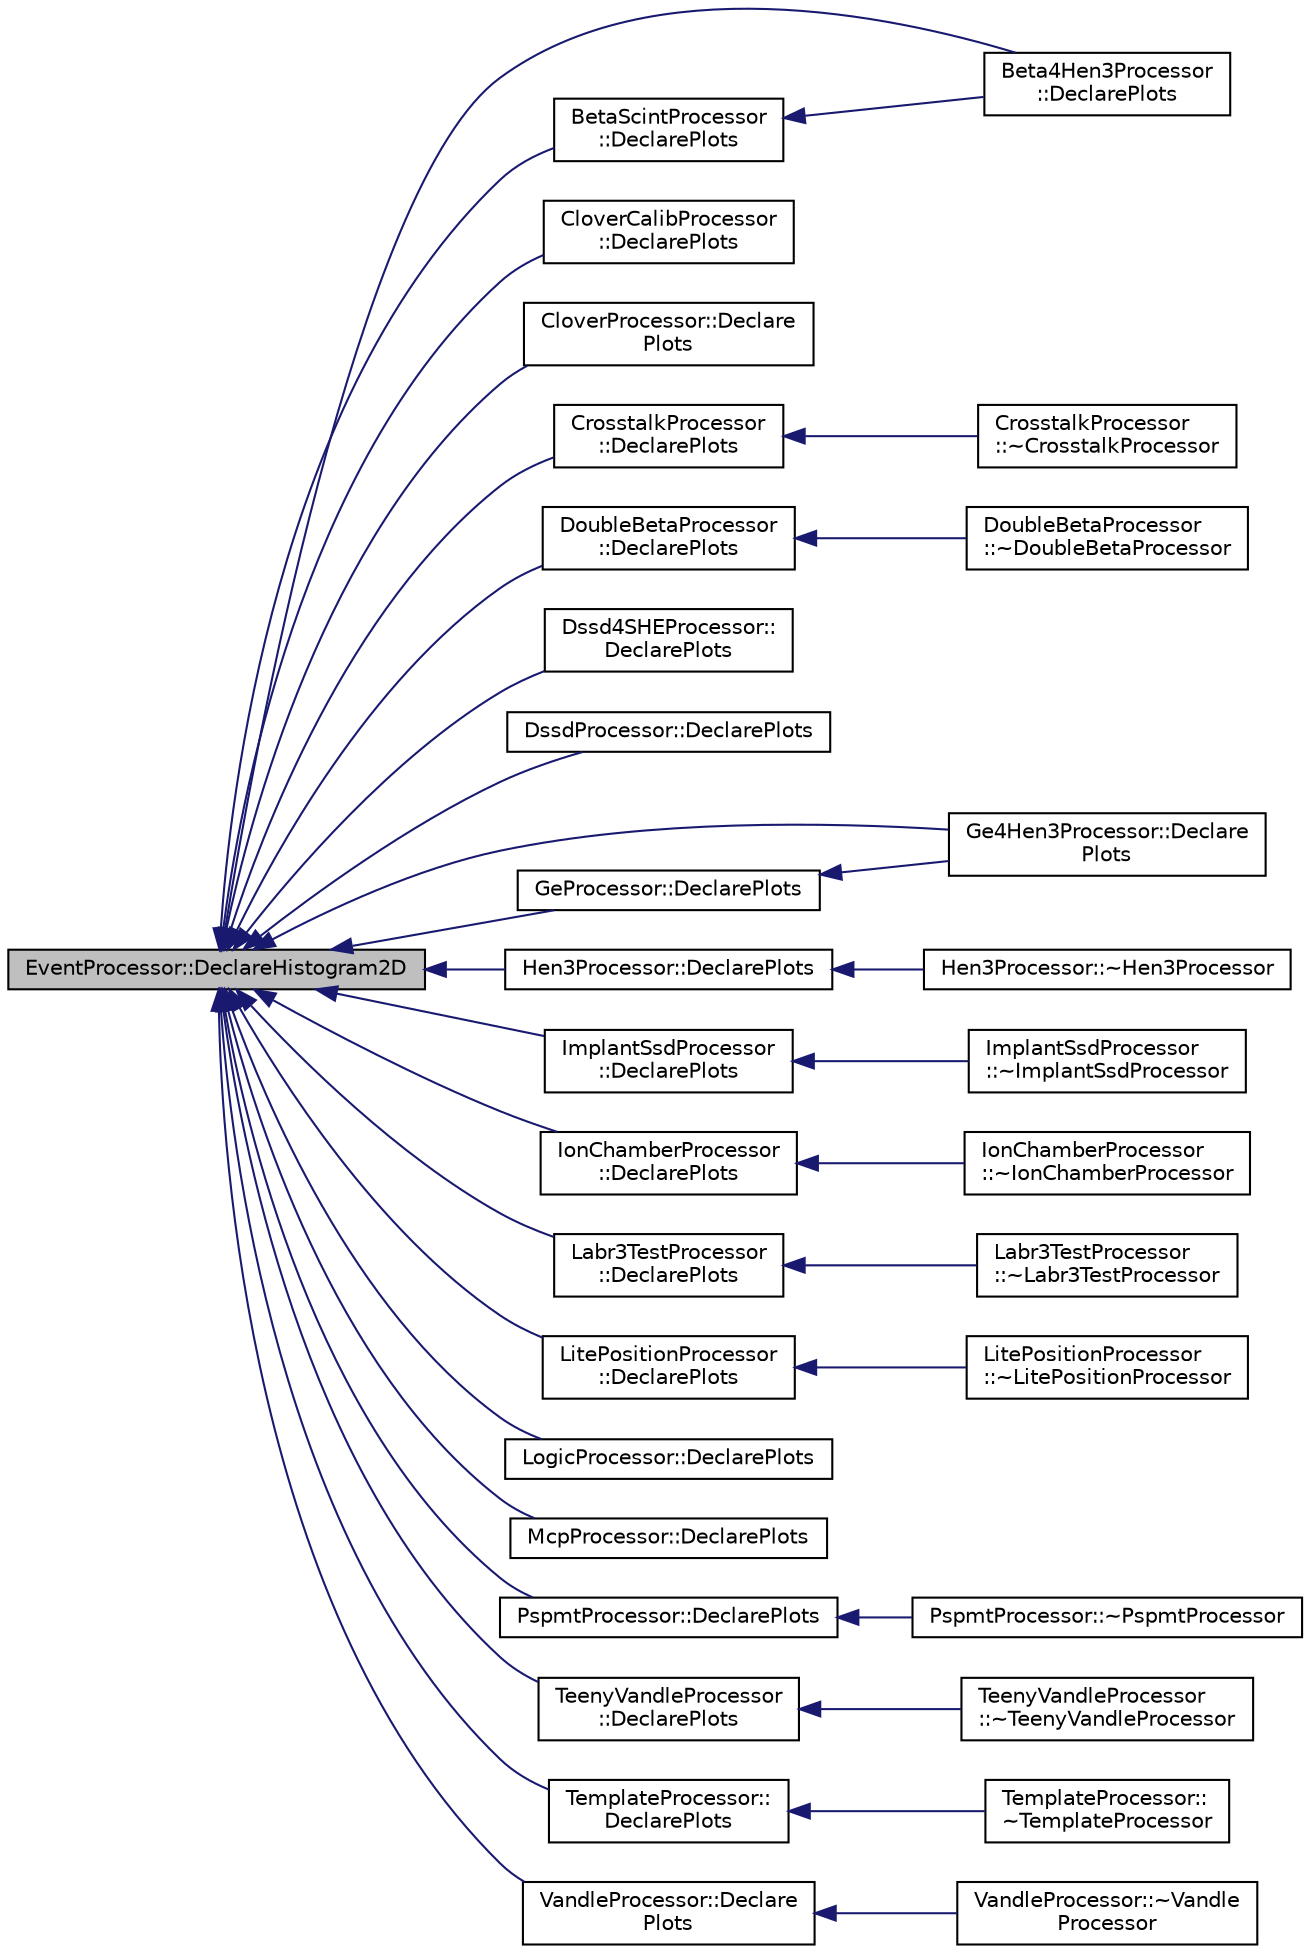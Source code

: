 digraph "EventProcessor::DeclareHistogram2D"
{
  edge [fontname="Helvetica",fontsize="10",labelfontname="Helvetica",labelfontsize="10"];
  node [fontname="Helvetica",fontsize="10",shape=record];
  rankdir="LR";
  Node1 [label="EventProcessor::DeclareHistogram2D",height=0.2,width=0.4,color="black", fillcolor="grey75", style="filled", fontcolor="black"];
  Node1 -> Node2 [dir="back",color="midnightblue",fontsize="10",style="solid",fontname="Helvetica"];
  Node2 [label="Beta4Hen3Processor\l::DeclarePlots",height=0.2,width=0.4,color="black", fillcolor="white", style="filled",URL="$db/d92/class_beta4_hen3_processor.html#a113815033762b9388796cdf850b85ce7"];
  Node1 -> Node3 [dir="back",color="midnightblue",fontsize="10",style="solid",fontname="Helvetica"];
  Node3 [label="BetaScintProcessor\l::DeclarePlots",height=0.2,width=0.4,color="black", fillcolor="white", style="filled",URL="$d4/de4/class_beta_scint_processor.html#a906c4fa539c4200a7cc4a143a01c8de5"];
  Node3 -> Node2 [dir="back",color="midnightblue",fontsize="10",style="solid",fontname="Helvetica"];
  Node1 -> Node4 [dir="back",color="midnightblue",fontsize="10",style="solid",fontname="Helvetica"];
  Node4 [label="CloverCalibProcessor\l::DeclarePlots",height=0.2,width=0.4,color="black", fillcolor="white", style="filled",URL="$db/d4e/class_clover_calib_processor.html#a1146803513792bfb64aa664d0258cee4"];
  Node1 -> Node5 [dir="back",color="midnightblue",fontsize="10",style="solid",fontname="Helvetica"];
  Node5 [label="CloverProcessor::Declare\lPlots",height=0.2,width=0.4,color="black", fillcolor="white", style="filled",URL="$d5/d01/class_clover_processor.html#a241e49aeddae9b8bcb5be9e7192d81a7"];
  Node1 -> Node6 [dir="back",color="midnightblue",fontsize="10",style="solid",fontname="Helvetica"];
  Node6 [label="CrosstalkProcessor\l::DeclarePlots",height=0.2,width=0.4,color="black", fillcolor="white", style="filled",URL="$de/d3c/class_crosstalk_processor.html#a0b3f4f255e3d793dc178d5d5a8fb6bb9"];
  Node6 -> Node7 [dir="back",color="midnightblue",fontsize="10",style="solid",fontname="Helvetica"];
  Node7 [label="CrosstalkProcessor\l::~CrosstalkProcessor",height=0.2,width=0.4,color="black", fillcolor="white", style="filled",URL="$de/d3c/class_crosstalk_processor.html#a974ad94596916e6d24e863dcbec1058c"];
  Node1 -> Node8 [dir="back",color="midnightblue",fontsize="10",style="solid",fontname="Helvetica"];
  Node8 [label="DoubleBetaProcessor\l::DeclarePlots",height=0.2,width=0.4,color="black", fillcolor="white", style="filled",URL="$de/d4f/class_double_beta_processor.html#a0b75e14f81a11f8a00b64e54e277ed3e"];
  Node8 -> Node9 [dir="back",color="midnightblue",fontsize="10",style="solid",fontname="Helvetica"];
  Node9 [label="DoubleBetaProcessor\l::~DoubleBetaProcessor",height=0.2,width=0.4,color="black", fillcolor="white", style="filled",URL="$de/d4f/class_double_beta_processor.html#a0cdcf5970bbc0f7539d23978f3b83242"];
  Node1 -> Node10 [dir="back",color="midnightblue",fontsize="10",style="solid",fontname="Helvetica"];
  Node10 [label="Dssd4SHEProcessor::\lDeclarePlots",height=0.2,width=0.4,color="black", fillcolor="white", style="filled",URL="$db/da8/class_dssd4_s_h_e_processor.html#a9da412065cc7d5d352afddbc5adfb99d"];
  Node1 -> Node11 [dir="back",color="midnightblue",fontsize="10",style="solid",fontname="Helvetica"];
  Node11 [label="DssdProcessor::DeclarePlots",height=0.2,width=0.4,color="black", fillcolor="white", style="filled",URL="$d4/d67/class_dssd_processor.html#a22d452c173f0e5136f384f5d236608fb"];
  Node1 -> Node12 [dir="back",color="midnightblue",fontsize="10",style="solid",fontname="Helvetica"];
  Node12 [label="Ge4Hen3Processor::Declare\lPlots",height=0.2,width=0.4,color="black", fillcolor="white", style="filled",URL="$d5/df2/class_ge4_hen3_processor.html#a918c80547f182063df5070f2616457ef"];
  Node1 -> Node13 [dir="back",color="midnightblue",fontsize="10",style="solid",fontname="Helvetica"];
  Node13 [label="GeProcessor::DeclarePlots",height=0.2,width=0.4,color="black", fillcolor="white", style="filled",URL="$d2/d54/class_ge_processor.html#a34a3e914ec6735a70ee2898fcd726747",tooltip="Declare the plots for the processor. "];
  Node13 -> Node12 [dir="back",color="midnightblue",fontsize="10",style="solid",fontname="Helvetica"];
  Node1 -> Node14 [dir="back",color="midnightblue",fontsize="10",style="solid",fontname="Helvetica"];
  Node14 [label="Hen3Processor::DeclarePlots",height=0.2,width=0.4,color="black", fillcolor="white", style="filled",URL="$d6/d4e/class_hen3_processor.html#a5cf9c74ceb94a1989db9330ec33c1eae"];
  Node14 -> Node15 [dir="back",color="midnightblue",fontsize="10",style="solid",fontname="Helvetica"];
  Node15 [label="Hen3Processor::~Hen3Processor",height=0.2,width=0.4,color="black", fillcolor="white", style="filled",URL="$d6/d4e/class_hen3_processor.html#a8ed35806e6801f6c8f1eb402525e2834"];
  Node1 -> Node16 [dir="back",color="midnightblue",fontsize="10",style="solid",fontname="Helvetica"];
  Node16 [label="ImplantSsdProcessor\l::DeclarePlots",height=0.2,width=0.4,color="black", fillcolor="white", style="filled",URL="$df/df5/class_implant_ssd_processor.html#a0be1ce2d426608abbbdb8b3c68a505c1"];
  Node16 -> Node17 [dir="back",color="midnightblue",fontsize="10",style="solid",fontname="Helvetica"];
  Node17 [label="ImplantSsdProcessor\l::~ImplantSsdProcessor",height=0.2,width=0.4,color="black", fillcolor="white", style="filled",URL="$df/df5/class_implant_ssd_processor.html#a057e44029967a209fc626811e2ba4412"];
  Node1 -> Node18 [dir="back",color="midnightblue",fontsize="10",style="solid",fontname="Helvetica"];
  Node18 [label="IonChamberProcessor\l::DeclarePlots",height=0.2,width=0.4,color="black", fillcolor="white", style="filled",URL="$dd/df2/class_ion_chamber_processor.html#a0abe10984f9968577af6a834aaddf7af"];
  Node18 -> Node19 [dir="back",color="midnightblue",fontsize="10",style="solid",fontname="Helvetica"];
  Node19 [label="IonChamberProcessor\l::~IonChamberProcessor",height=0.2,width=0.4,color="black", fillcolor="white", style="filled",URL="$dd/df2/class_ion_chamber_processor.html#a04e1204b8f8efd09dac743a82b1d4312"];
  Node1 -> Node20 [dir="back",color="midnightblue",fontsize="10",style="solid",fontname="Helvetica"];
  Node20 [label="Labr3TestProcessor\l::DeclarePlots",height=0.2,width=0.4,color="black", fillcolor="white", style="filled",URL="$dd/d2c/class_labr3_test_processor.html#a00b2431718d6e91598cb35bdd7023638"];
  Node20 -> Node21 [dir="back",color="midnightblue",fontsize="10",style="solid",fontname="Helvetica"];
  Node21 [label="Labr3TestProcessor\l::~Labr3TestProcessor",height=0.2,width=0.4,color="black", fillcolor="white", style="filled",URL="$dd/d2c/class_labr3_test_processor.html#a38f5f24725e52971220a4beef3bfc232"];
  Node1 -> Node22 [dir="back",color="midnightblue",fontsize="10",style="solid",fontname="Helvetica"];
  Node22 [label="LitePositionProcessor\l::DeclarePlots",height=0.2,width=0.4,color="black", fillcolor="white", style="filled",URL="$d3/dab/class_lite_position_processor.html#a539c3f2cf56c3b9615128392b1e5b0c0"];
  Node22 -> Node23 [dir="back",color="midnightblue",fontsize="10",style="solid",fontname="Helvetica"];
  Node23 [label="LitePositionProcessor\l::~LitePositionProcessor",height=0.2,width=0.4,color="black", fillcolor="white", style="filled",URL="$d3/dab/class_lite_position_processor.html#a602ce3c9355626b96649b08690d391ef"];
  Node1 -> Node24 [dir="back",color="midnightblue",fontsize="10",style="solid",fontname="Helvetica"];
  Node24 [label="LogicProcessor::DeclarePlots",height=0.2,width=0.4,color="black", fillcolor="white", style="filled",URL="$da/d2f/class_logic_processor.html#aa276735e622e69b5779b77654b5d5208"];
  Node1 -> Node25 [dir="back",color="midnightblue",fontsize="10",style="solid",fontname="Helvetica"];
  Node25 [label="McpProcessor::DeclarePlots",height=0.2,width=0.4,color="black", fillcolor="white", style="filled",URL="$dd/dcb/class_mcp_processor.html#a5db4ddbc2d72998bd8db1cb920773857"];
  Node1 -> Node26 [dir="back",color="midnightblue",fontsize="10",style="solid",fontname="Helvetica"];
  Node26 [label="PspmtProcessor::DeclarePlots",height=0.2,width=0.4,color="black", fillcolor="white", style="filled",URL="$dd/d2c/class_pspmt_processor.html#a69f97cd8c80cd7de8ad8d66f2bf63752"];
  Node26 -> Node27 [dir="back",color="midnightblue",fontsize="10",style="solid",fontname="Helvetica"];
  Node27 [label="PspmtProcessor::~PspmtProcessor",height=0.2,width=0.4,color="black", fillcolor="white", style="filled",URL="$dd/d2c/class_pspmt_processor.html#a23ed80963dc7c683eba1b95aa12f37db"];
  Node1 -> Node28 [dir="back",color="midnightblue",fontsize="10",style="solid",fontname="Helvetica"];
  Node28 [label="TeenyVandleProcessor\l::DeclarePlots",height=0.2,width=0.4,color="black", fillcolor="white", style="filled",URL="$d3/d5e/class_teeny_vandle_processor.html#a7328644e7f25254e60cc7f0f08bf76d7"];
  Node28 -> Node29 [dir="back",color="midnightblue",fontsize="10",style="solid",fontname="Helvetica"];
  Node29 [label="TeenyVandleProcessor\l::~TeenyVandleProcessor",height=0.2,width=0.4,color="black", fillcolor="white", style="filled",URL="$d3/d5e/class_teeny_vandle_processor.html#ace84b3cc48debac1892f4fa954adafbd"];
  Node1 -> Node30 [dir="back",color="midnightblue",fontsize="10",style="solid",fontname="Helvetica"];
  Node30 [label="TemplateProcessor::\lDeclarePlots",height=0.2,width=0.4,color="black", fillcolor="white", style="filled",URL="$da/dfe/class_template_processor.html#ae447375c9e3eae31685252bf17e526ad"];
  Node30 -> Node31 [dir="back",color="midnightblue",fontsize="10",style="solid",fontname="Helvetica"];
  Node31 [label="TemplateProcessor::\l~TemplateProcessor",height=0.2,width=0.4,color="black", fillcolor="white", style="filled",URL="$da/dfe/class_template_processor.html#a93cedd7c190470f8fb23bcd6b62689ae"];
  Node1 -> Node32 [dir="back",color="midnightblue",fontsize="10",style="solid",fontname="Helvetica"];
  Node32 [label="VandleProcessor::Declare\lPlots",height=0.2,width=0.4,color="black", fillcolor="white", style="filled",URL="$db/d21/class_vandle_processor.html#a12172da2e51a26945d9241a4165734b0",tooltip="Declare the plots used in the analysis */. "];
  Node32 -> Node33 [dir="back",color="midnightblue",fontsize="10",style="solid",fontname="Helvetica"];
  Node33 [label="VandleProcessor::~Vandle\lProcessor",height=0.2,width=0.4,color="black", fillcolor="white", style="filled",URL="$db/d21/class_vandle_processor.html#adeb801d12cbeb4a4426b7d2f5ee522cd",tooltip="Default Destructor */. "];
}
